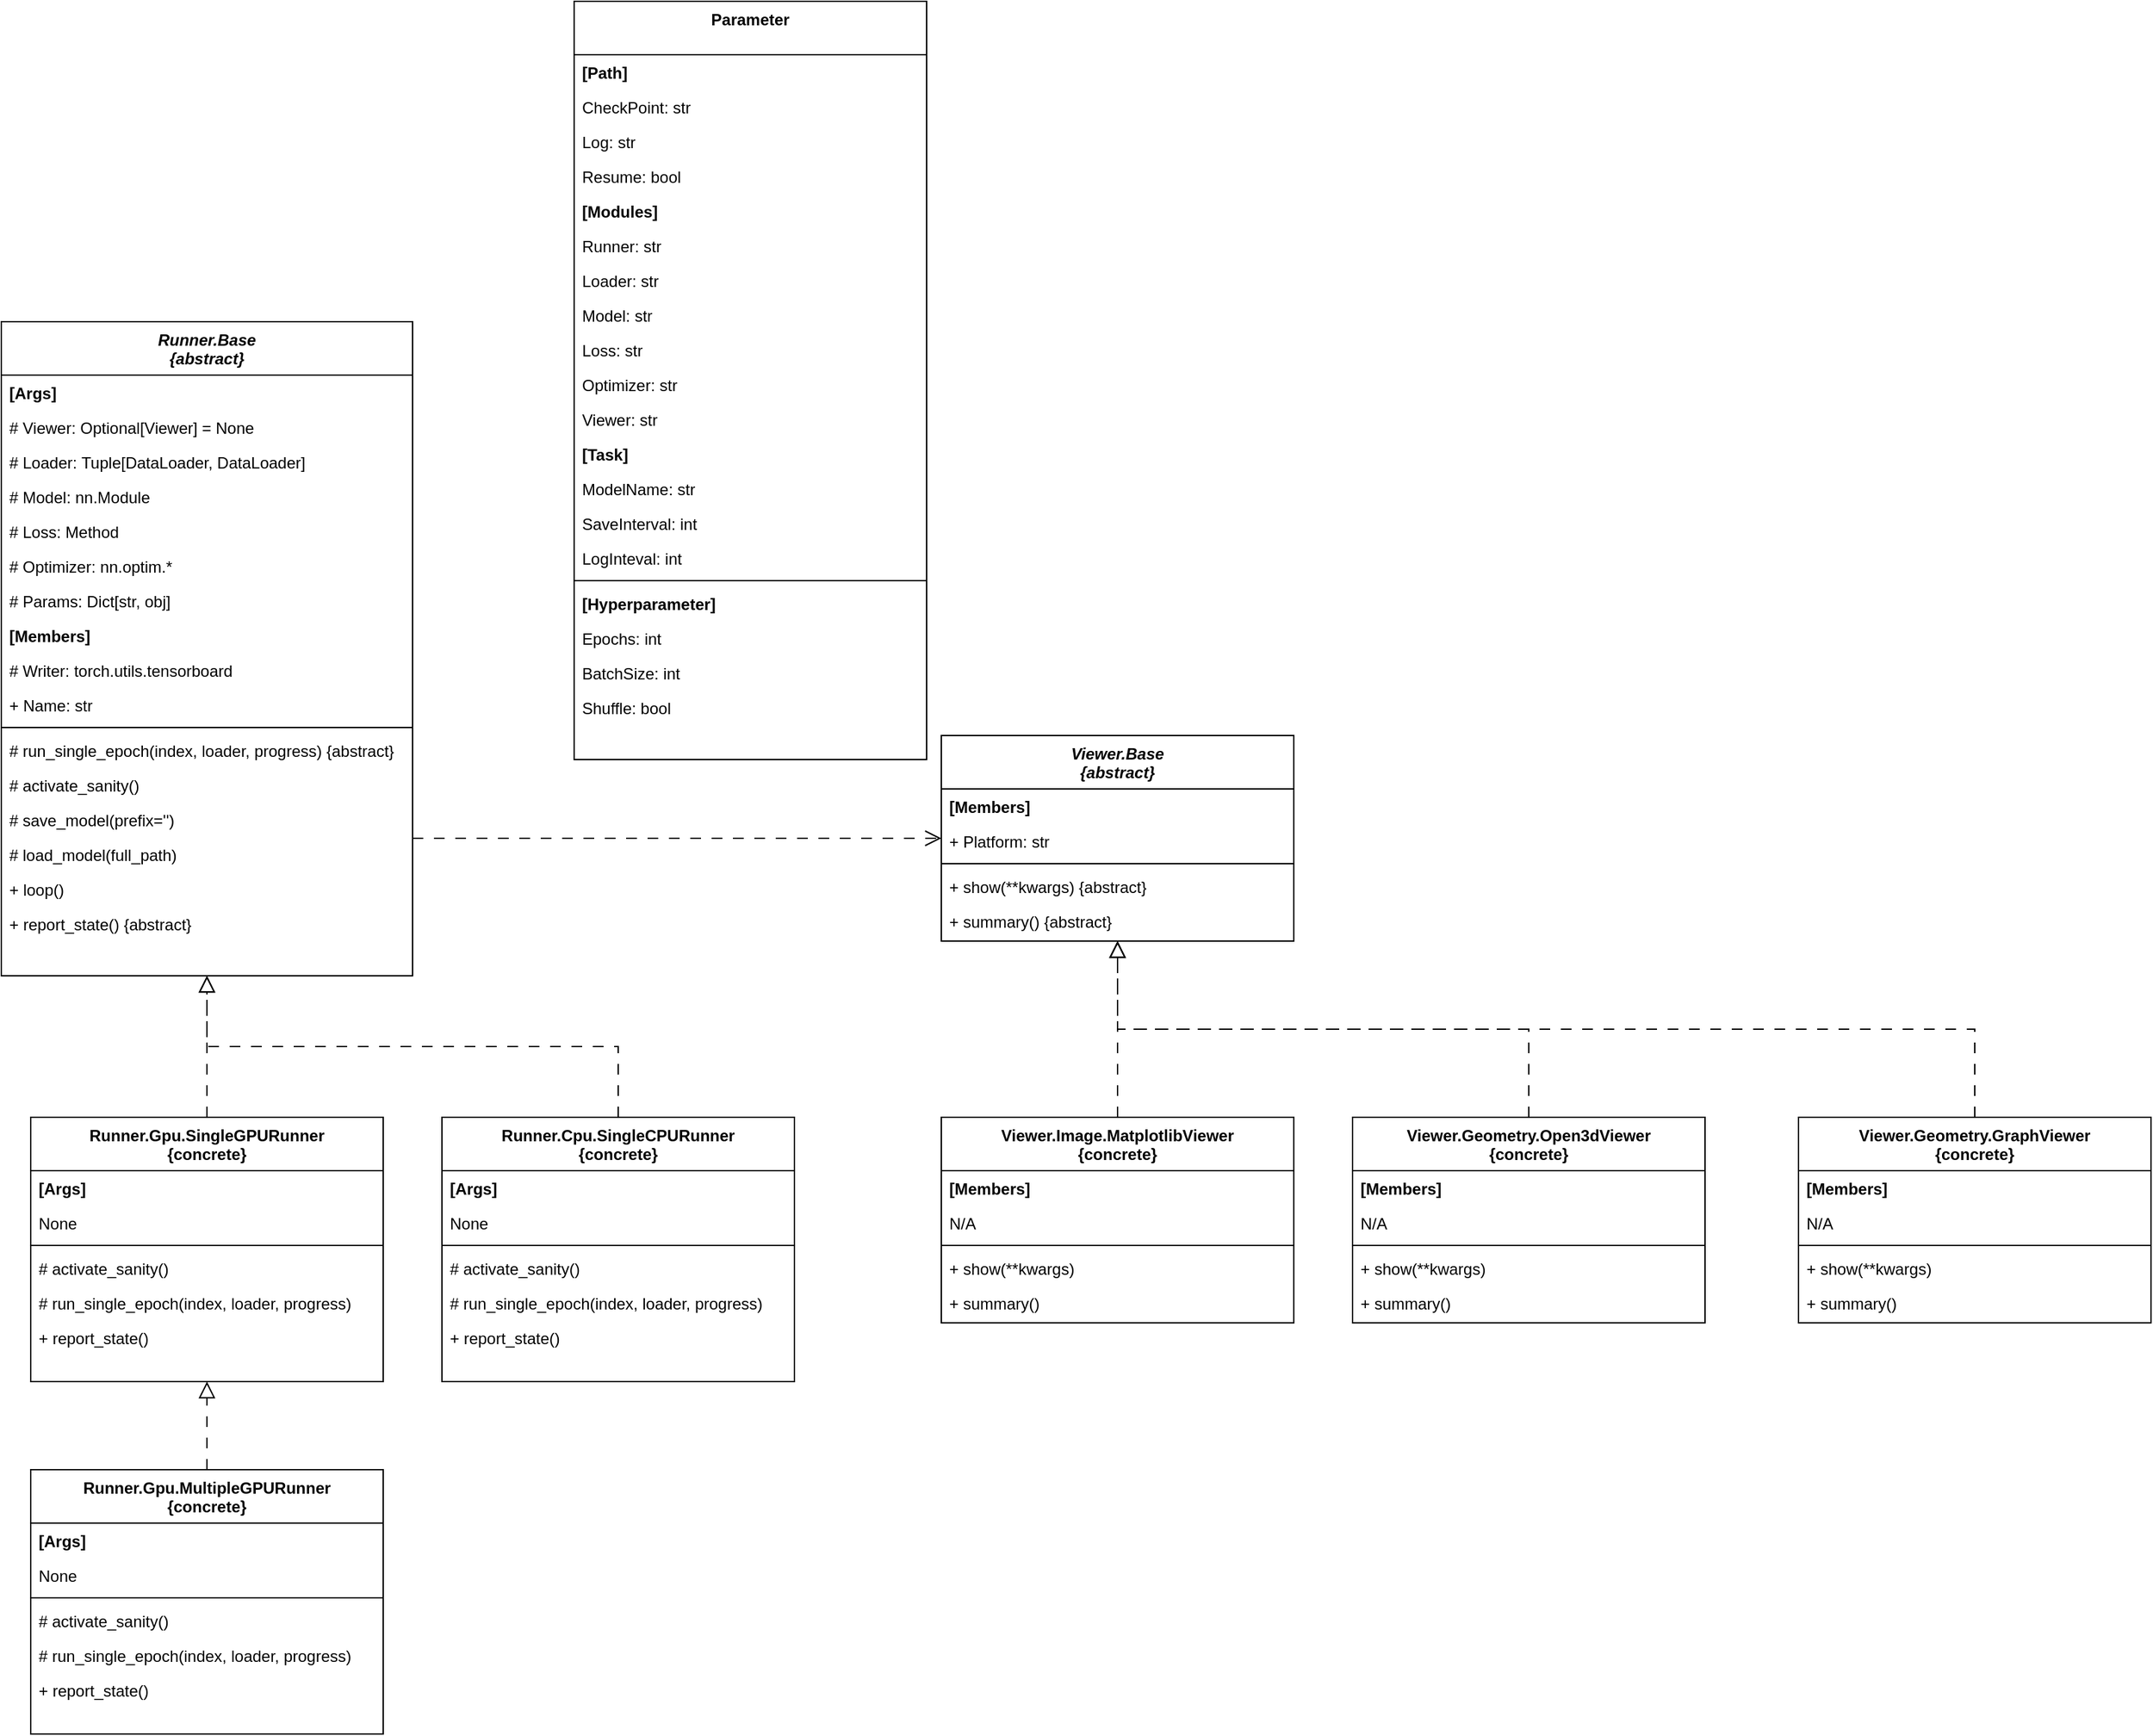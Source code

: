 <mxfile version="21.6.5" type="device">
  <diagram id="C5RBs43oDa-KdzZeNtuy" name="Page-1">
    <mxGraphModel dx="1123" dy="2234" grid="1" gridSize="11" guides="1" tooltips="1" connect="1" arrows="1" fold="1" page="1" pageScale="1" pageWidth="827" pageHeight="1169" math="0" shadow="0">
      <root>
        <mxCell id="WIyWlLk6GJQsqaUBKTNV-0" />
        <mxCell id="WIyWlLk6GJQsqaUBKTNV-1" parent="WIyWlLk6GJQsqaUBKTNV-0" />
        <mxCell id="zkfFHV4jXpPFQw0GAbJ--0" value="Runner.Base&#xa;{abstract}" style="swimlane;fontStyle=3;align=center;verticalAlign=top;childLayout=stackLayout;horizontal=1;startSize=40;horizontalStack=0;resizeParent=1;resizeLast=0;collapsible=1;marginBottom=0;rounded=0;shadow=0;strokeWidth=1;" parent="WIyWlLk6GJQsqaUBKTNV-1" vertex="1">
          <mxGeometry x="44" y="108" width="308" height="490" as="geometry">
            <mxRectangle x="160" y="120" width="160" height="26" as="alternateBounds" />
          </mxGeometry>
        </mxCell>
        <mxCell id="E2-PxZwaY5zMvYffcOMj-3" value="[Args]" style="text;align=left;verticalAlign=top;spacingLeft=4;spacingRight=4;overflow=hidden;rotatable=0;points=[[0,0.5],[1,0.5]];portConstraint=eastwest;fontStyle=1" vertex="1" parent="zkfFHV4jXpPFQw0GAbJ--0">
          <mxGeometry y="40" width="308" height="26" as="geometry" />
        </mxCell>
        <mxCell id="E2-PxZwaY5zMvYffcOMj-10" value="# Viewer: Optional[Viewer] = None" style="text;align=left;verticalAlign=top;spacingLeft=4;spacingRight=4;overflow=hidden;rotatable=0;points=[[0,0.5],[1,0.5]];portConstraint=eastwest;" vertex="1" parent="zkfFHV4jXpPFQw0GAbJ--0">
          <mxGeometry y="66" width="308" height="26" as="geometry" />
        </mxCell>
        <mxCell id="zkfFHV4jXpPFQw0GAbJ--2" value="# Loader: Tuple[DataLoader, DataLoader]" style="text;align=left;verticalAlign=top;spacingLeft=4;spacingRight=4;overflow=hidden;rotatable=0;points=[[0,0.5],[1,0.5]];portConstraint=eastwest;rounded=0;shadow=0;html=0;" parent="zkfFHV4jXpPFQw0GAbJ--0" vertex="1">
          <mxGeometry y="92" width="308" height="26" as="geometry" />
        </mxCell>
        <mxCell id="zkfFHV4jXpPFQw0GAbJ--3" value="# Model: nn.Module" style="text;align=left;verticalAlign=top;spacingLeft=4;spacingRight=4;overflow=hidden;rotatable=0;points=[[0,0.5],[1,0.5]];portConstraint=eastwest;rounded=0;shadow=0;html=0;" parent="zkfFHV4jXpPFQw0GAbJ--0" vertex="1">
          <mxGeometry y="118" width="308" height="26" as="geometry" />
        </mxCell>
        <mxCell id="E2-PxZwaY5zMvYffcOMj-1" value="# Loss: Method" style="text;align=left;verticalAlign=top;spacingLeft=4;spacingRight=4;overflow=hidden;rotatable=0;points=[[0,0.5],[1,0.5]];portConstraint=eastwest;" vertex="1" parent="zkfFHV4jXpPFQw0GAbJ--0">
          <mxGeometry y="144" width="308" height="26" as="geometry" />
        </mxCell>
        <mxCell id="E2-PxZwaY5zMvYffcOMj-2" value="# Optimizer: nn.optim.*" style="text;align=left;verticalAlign=top;spacingLeft=4;spacingRight=4;overflow=hidden;rotatable=0;points=[[0,0.5],[1,0.5]];portConstraint=eastwest;" vertex="1" parent="zkfFHV4jXpPFQw0GAbJ--0">
          <mxGeometry y="170" width="308" height="26" as="geometry" />
        </mxCell>
        <mxCell id="E2-PxZwaY5zMvYffcOMj-9" value="# Params: Dict[str, obj]" style="text;align=left;verticalAlign=top;spacingLeft=4;spacingRight=4;overflow=hidden;rotatable=0;points=[[0,0.5],[1,0.5]];portConstraint=eastwest;" vertex="1" parent="zkfFHV4jXpPFQw0GAbJ--0">
          <mxGeometry y="196" width="308" height="26" as="geometry" />
        </mxCell>
        <mxCell id="E2-PxZwaY5zMvYffcOMj-4" value="[Members]" style="text;align=left;verticalAlign=top;spacingLeft=4;spacingRight=4;overflow=hidden;rotatable=0;points=[[0,0.5],[1,0.5]];portConstraint=eastwest;fontStyle=1" vertex="1" parent="zkfFHV4jXpPFQw0GAbJ--0">
          <mxGeometry y="222" width="308" height="26" as="geometry" />
        </mxCell>
        <mxCell id="E2-PxZwaY5zMvYffcOMj-5" value="# Writer: torch.utils.tensorboard" style="text;align=left;verticalAlign=top;spacingLeft=4;spacingRight=4;overflow=hidden;rotatable=0;points=[[0,0.5],[1,0.5]];portConstraint=eastwest;" vertex="1" parent="zkfFHV4jXpPFQw0GAbJ--0">
          <mxGeometry y="248" width="308" height="26" as="geometry" />
        </mxCell>
        <mxCell id="E2-PxZwaY5zMvYffcOMj-93" value="+ Name: str" style="text;align=left;verticalAlign=top;spacingLeft=4;spacingRight=4;overflow=hidden;rotatable=0;points=[[0,0.5],[1,0.5]];portConstraint=eastwest;" vertex="1" parent="zkfFHV4jXpPFQw0GAbJ--0">
          <mxGeometry y="274" width="308" height="26" as="geometry" />
        </mxCell>
        <mxCell id="zkfFHV4jXpPFQw0GAbJ--4" value="" style="line;html=1;strokeWidth=1;align=left;verticalAlign=middle;spacingTop=-1;spacingLeft=3;spacingRight=3;rotatable=0;labelPosition=right;points=[];portConstraint=eastwest;" parent="zkfFHV4jXpPFQw0GAbJ--0" vertex="1">
          <mxGeometry y="300" width="308" height="8" as="geometry" />
        </mxCell>
        <mxCell id="zkfFHV4jXpPFQw0GAbJ--5" value="# run_single_epoch(index, loader, progress) {abstract}" style="text;align=left;verticalAlign=top;spacingLeft=4;spacingRight=4;overflow=hidden;rotatable=0;points=[[0,0.5],[1,0.5]];portConstraint=eastwest;" parent="zkfFHV4jXpPFQw0GAbJ--0" vertex="1">
          <mxGeometry y="308" width="308" height="26" as="geometry" />
        </mxCell>
        <mxCell id="E2-PxZwaY5zMvYffcOMj-11" value="# activate_sanity()" style="text;align=left;verticalAlign=top;spacingLeft=4;spacingRight=4;overflow=hidden;rotatable=0;points=[[0,0.5],[1,0.5]];portConstraint=eastwest;" vertex="1" parent="zkfFHV4jXpPFQw0GAbJ--0">
          <mxGeometry y="334" width="308" height="26" as="geometry" />
        </mxCell>
        <mxCell id="E2-PxZwaY5zMvYffcOMj-6" value="# save_model(prefix=&#39;&#39;)" style="text;align=left;verticalAlign=top;spacingLeft=4;spacingRight=4;overflow=hidden;rotatable=0;points=[[0,0.5],[1,0.5]];portConstraint=eastwest;" vertex="1" parent="zkfFHV4jXpPFQw0GAbJ--0">
          <mxGeometry y="360" width="308" height="26" as="geometry" />
        </mxCell>
        <mxCell id="E2-PxZwaY5zMvYffcOMj-7" value="# load_model(full_path)" style="text;align=left;verticalAlign=top;spacingLeft=4;spacingRight=4;overflow=hidden;rotatable=0;points=[[0,0.5],[1,0.5]];portConstraint=eastwest;" vertex="1" parent="zkfFHV4jXpPFQw0GAbJ--0">
          <mxGeometry y="386" width="308" height="26" as="geometry" />
        </mxCell>
        <mxCell id="E2-PxZwaY5zMvYffcOMj-8" value="+ loop()" style="text;align=left;verticalAlign=top;spacingLeft=4;spacingRight=4;overflow=hidden;rotatable=0;points=[[0,0.5],[1,0.5]];portConstraint=eastwest;" vertex="1" parent="zkfFHV4jXpPFQw0GAbJ--0">
          <mxGeometry y="412" width="308" height="26" as="geometry" />
        </mxCell>
        <mxCell id="E2-PxZwaY5zMvYffcOMj-60" value="+ report_state() {abstract}" style="text;align=left;verticalAlign=top;spacingLeft=4;spacingRight=4;overflow=hidden;rotatable=0;points=[[0,0.5],[1,0.5]];portConstraint=eastwest;" vertex="1" parent="zkfFHV4jXpPFQw0GAbJ--0">
          <mxGeometry y="438" width="308" height="26" as="geometry" />
        </mxCell>
        <mxCell id="zkfFHV4jXpPFQw0GAbJ--12" value="" style="endArrow=block;endSize=10;endFill=0;shadow=0;strokeWidth=1;rounded=0;edgeStyle=elbowEdgeStyle;elbow=vertical;exitX=0.5;exitY=0;exitDx=0;exitDy=0;dashed=1;dashPattern=8 8;" parent="WIyWlLk6GJQsqaUBKTNV-1" source="E2-PxZwaY5zMvYffcOMj-12" target="zkfFHV4jXpPFQw0GAbJ--0" edge="1">
          <mxGeometry width="160" relative="1" as="geometry">
            <mxPoint x="102" y="680" as="sourcePoint" />
            <mxPoint x="112" y="203" as="targetPoint" />
          </mxGeometry>
        </mxCell>
        <mxCell id="E2-PxZwaY5zMvYffcOMj-12" value="Runner.Gpu.SingleGPURunner&#xa;{concrete}" style="swimlane;fontStyle=1;align=center;verticalAlign=top;childLayout=stackLayout;horizontal=1;startSize=40;horizontalStack=0;resizeParent=1;resizeLast=0;collapsible=1;marginBottom=0;rounded=0;shadow=0;strokeWidth=1;" vertex="1" parent="WIyWlLk6GJQsqaUBKTNV-1">
          <mxGeometry x="66" y="704" width="264" height="198" as="geometry">
            <mxRectangle x="160" y="120" width="160" height="26" as="alternateBounds" />
          </mxGeometry>
        </mxCell>
        <mxCell id="E2-PxZwaY5zMvYffcOMj-13" value="[Args]" style="text;align=left;verticalAlign=top;spacingLeft=4;spacingRight=4;overflow=hidden;rotatable=0;points=[[0,0.5],[1,0.5]];portConstraint=eastwest;fontStyle=1" vertex="1" parent="E2-PxZwaY5zMvYffcOMj-12">
          <mxGeometry y="40" width="264" height="26" as="geometry" />
        </mxCell>
        <mxCell id="E2-PxZwaY5zMvYffcOMj-19" value="None" style="text;align=left;verticalAlign=top;spacingLeft=4;spacingRight=4;overflow=hidden;rotatable=0;points=[[0,0.5],[1,0.5]];portConstraint=eastwest;" vertex="1" parent="E2-PxZwaY5zMvYffcOMj-12">
          <mxGeometry y="66" width="264" height="26" as="geometry" />
        </mxCell>
        <mxCell id="E2-PxZwaY5zMvYffcOMj-22" value="" style="line;html=1;strokeWidth=1;align=left;verticalAlign=middle;spacingTop=-1;spacingLeft=3;spacingRight=3;rotatable=0;labelPosition=right;points=[];portConstraint=eastwest;" vertex="1" parent="E2-PxZwaY5zMvYffcOMj-12">
          <mxGeometry y="92" width="264" height="8" as="geometry" />
        </mxCell>
        <mxCell id="E2-PxZwaY5zMvYffcOMj-24" value="# activate_sanity()" style="text;align=left;verticalAlign=top;spacingLeft=4;spacingRight=4;overflow=hidden;rotatable=0;points=[[0,0.5],[1,0.5]];portConstraint=eastwest;" vertex="1" parent="E2-PxZwaY5zMvYffcOMj-12">
          <mxGeometry y="100" width="264" height="26" as="geometry" />
        </mxCell>
        <mxCell id="E2-PxZwaY5zMvYffcOMj-30" value="# run_single_epoch(index, loader, progress)" style="text;align=left;verticalAlign=top;spacingLeft=4;spacingRight=4;overflow=hidden;rotatable=0;points=[[0,0.5],[1,0.5]];portConstraint=eastwest;" vertex="1" parent="E2-PxZwaY5zMvYffcOMj-12">
          <mxGeometry y="126" width="264" height="26" as="geometry" />
        </mxCell>
        <mxCell id="E2-PxZwaY5zMvYffcOMj-61" value="+ report_state()" style="text;align=left;verticalAlign=top;spacingLeft=4;spacingRight=4;overflow=hidden;rotatable=0;points=[[0,0.5],[1,0.5]];portConstraint=eastwest;" vertex="1" parent="E2-PxZwaY5zMvYffcOMj-12">
          <mxGeometry y="152" width="264" height="26" as="geometry" />
        </mxCell>
        <mxCell id="E2-PxZwaY5zMvYffcOMj-31" value="Runner.Cpu.SingleCPURunner&#xa;{concrete}" style="swimlane;fontStyle=1;align=center;verticalAlign=top;childLayout=stackLayout;horizontal=1;startSize=40;horizontalStack=0;resizeParent=1;resizeLast=0;collapsible=1;marginBottom=0;rounded=0;shadow=0;strokeWidth=1;" vertex="1" parent="WIyWlLk6GJQsqaUBKTNV-1">
          <mxGeometry x="374" y="704" width="264" height="198" as="geometry">
            <mxRectangle x="160" y="120" width="160" height="26" as="alternateBounds" />
          </mxGeometry>
        </mxCell>
        <mxCell id="E2-PxZwaY5zMvYffcOMj-32" value="[Args]" style="text;align=left;verticalAlign=top;spacingLeft=4;spacingRight=4;overflow=hidden;rotatable=0;points=[[0,0.5],[1,0.5]];portConstraint=eastwest;fontStyle=1" vertex="1" parent="E2-PxZwaY5zMvYffcOMj-31">
          <mxGeometry y="40" width="264" height="26" as="geometry" />
        </mxCell>
        <mxCell id="E2-PxZwaY5zMvYffcOMj-33" value="None" style="text;align=left;verticalAlign=top;spacingLeft=4;spacingRight=4;overflow=hidden;rotatable=0;points=[[0,0.5],[1,0.5]];portConstraint=eastwest;" vertex="1" parent="E2-PxZwaY5zMvYffcOMj-31">
          <mxGeometry y="66" width="264" height="26" as="geometry" />
        </mxCell>
        <mxCell id="E2-PxZwaY5zMvYffcOMj-34" value="" style="line;html=1;strokeWidth=1;align=left;verticalAlign=middle;spacingTop=-1;spacingLeft=3;spacingRight=3;rotatable=0;labelPosition=right;points=[];portConstraint=eastwest;" vertex="1" parent="E2-PxZwaY5zMvYffcOMj-31">
          <mxGeometry y="92" width="264" height="8" as="geometry" />
        </mxCell>
        <mxCell id="E2-PxZwaY5zMvYffcOMj-35" value="# activate_sanity()" style="text;align=left;verticalAlign=top;spacingLeft=4;spacingRight=4;overflow=hidden;rotatable=0;points=[[0,0.5],[1,0.5]];portConstraint=eastwest;" vertex="1" parent="E2-PxZwaY5zMvYffcOMj-31">
          <mxGeometry y="100" width="264" height="26" as="geometry" />
        </mxCell>
        <mxCell id="E2-PxZwaY5zMvYffcOMj-36" value="# run_single_epoch(index, loader, progress)" style="text;align=left;verticalAlign=top;spacingLeft=4;spacingRight=4;overflow=hidden;rotatable=0;points=[[0,0.5],[1,0.5]];portConstraint=eastwest;" vertex="1" parent="E2-PxZwaY5zMvYffcOMj-31">
          <mxGeometry y="126" width="264" height="26" as="geometry" />
        </mxCell>
        <mxCell id="E2-PxZwaY5zMvYffcOMj-62" value="+ report_state()" style="text;align=left;verticalAlign=top;spacingLeft=4;spacingRight=4;overflow=hidden;rotatable=0;points=[[0,0.5],[1,0.5]];portConstraint=eastwest;" vertex="1" parent="E2-PxZwaY5zMvYffcOMj-31">
          <mxGeometry y="152" width="264" height="26" as="geometry" />
        </mxCell>
        <mxCell id="E2-PxZwaY5zMvYffcOMj-37" value="" style="endArrow=block;endSize=10;endFill=0;shadow=0;strokeWidth=1;rounded=0;edgeStyle=elbowEdgeStyle;elbow=vertical;exitX=0.5;exitY=0;exitDx=0;exitDy=0;entryX=0.5;entryY=1;entryDx=0;entryDy=0;dashed=1;dashPattern=8 8;" edge="1" parent="WIyWlLk6GJQsqaUBKTNV-1" source="E2-PxZwaY5zMvYffcOMj-31" target="zkfFHV4jXpPFQw0GAbJ--0">
          <mxGeometry width="160" relative="1" as="geometry">
            <mxPoint x="172" y="690" as="sourcePoint" />
            <mxPoint x="112" y="590" as="targetPoint" />
          </mxGeometry>
        </mxCell>
        <mxCell id="E2-PxZwaY5zMvYffcOMj-38" value="Viewer.Base&#xa;{abstract}" style="swimlane;fontStyle=3;align=center;verticalAlign=top;childLayout=stackLayout;horizontal=1;startSize=40;horizontalStack=0;resizeParent=1;resizeLast=0;collapsible=1;marginBottom=0;rounded=0;shadow=0;strokeWidth=1;" vertex="1" parent="WIyWlLk6GJQsqaUBKTNV-1">
          <mxGeometry x="748" y="418" width="264" height="154" as="geometry">
            <mxRectangle x="748" y="132" width="160" height="26" as="alternateBounds" />
          </mxGeometry>
        </mxCell>
        <mxCell id="E2-PxZwaY5zMvYffcOMj-46" value="[Members]" style="text;align=left;verticalAlign=top;spacingLeft=4;spacingRight=4;overflow=hidden;rotatable=0;points=[[0,0.5],[1,0.5]];portConstraint=eastwest;fontStyle=1" vertex="1" parent="E2-PxZwaY5zMvYffcOMj-38">
          <mxGeometry y="40" width="264" height="26" as="geometry" />
        </mxCell>
        <mxCell id="E2-PxZwaY5zMvYffcOMj-47" value="+ Platform: str" style="text;align=left;verticalAlign=top;spacingLeft=4;spacingRight=4;overflow=hidden;rotatable=0;points=[[0,0.5],[1,0.5]];portConstraint=eastwest;" vertex="1" parent="E2-PxZwaY5zMvYffcOMj-38">
          <mxGeometry y="66" width="264" height="26" as="geometry" />
        </mxCell>
        <mxCell id="E2-PxZwaY5zMvYffcOMj-48" value="" style="line;html=1;strokeWidth=1;align=left;verticalAlign=middle;spacingTop=-1;spacingLeft=3;spacingRight=3;rotatable=0;labelPosition=right;points=[];portConstraint=eastwest;" vertex="1" parent="E2-PxZwaY5zMvYffcOMj-38">
          <mxGeometry y="92" width="264" height="8" as="geometry" />
        </mxCell>
        <mxCell id="E2-PxZwaY5zMvYffcOMj-49" value="+ show(**kwargs) {abstract}" style="text;align=left;verticalAlign=top;spacingLeft=4;spacingRight=4;overflow=hidden;rotatable=0;points=[[0,0.5],[1,0.5]];portConstraint=eastwest;" vertex="1" parent="E2-PxZwaY5zMvYffcOMj-38">
          <mxGeometry y="100" width="264" height="26" as="geometry" />
        </mxCell>
        <mxCell id="E2-PxZwaY5zMvYffcOMj-50" value="+ summary() {abstract}" style="text;align=left;verticalAlign=top;spacingLeft=4;spacingRight=4;overflow=hidden;rotatable=0;points=[[0,0.5],[1,0.5]];portConstraint=eastwest;" vertex="1" parent="E2-PxZwaY5zMvYffcOMj-38">
          <mxGeometry y="126" width="264" height="26" as="geometry" />
        </mxCell>
        <mxCell id="E2-PxZwaY5zMvYffcOMj-54" value="Viewer.Image.MatplotlibViewer&#xa;{concrete}" style="swimlane;fontStyle=1;align=center;verticalAlign=top;childLayout=stackLayout;horizontal=1;startSize=40;horizontalStack=0;resizeParent=1;resizeLast=0;collapsible=1;marginBottom=0;rounded=0;shadow=0;strokeWidth=1;" vertex="1" parent="WIyWlLk6GJQsqaUBKTNV-1">
          <mxGeometry x="748" y="704" width="264" height="154" as="geometry">
            <mxRectangle x="160" y="120" width="160" height="26" as="alternateBounds" />
          </mxGeometry>
        </mxCell>
        <mxCell id="E2-PxZwaY5zMvYffcOMj-55" value="[Members]" style="text;align=left;verticalAlign=top;spacingLeft=4;spacingRight=4;overflow=hidden;rotatable=0;points=[[0,0.5],[1,0.5]];portConstraint=eastwest;fontStyle=1" vertex="1" parent="E2-PxZwaY5zMvYffcOMj-54">
          <mxGeometry y="40" width="264" height="26" as="geometry" />
        </mxCell>
        <mxCell id="E2-PxZwaY5zMvYffcOMj-56" value="N/A" style="text;align=left;verticalAlign=top;spacingLeft=4;spacingRight=4;overflow=hidden;rotatable=0;points=[[0,0.5],[1,0.5]];portConstraint=eastwest;" vertex="1" parent="E2-PxZwaY5zMvYffcOMj-54">
          <mxGeometry y="66" width="264" height="26" as="geometry" />
        </mxCell>
        <mxCell id="E2-PxZwaY5zMvYffcOMj-57" value="" style="line;html=1;strokeWidth=1;align=left;verticalAlign=middle;spacingTop=-1;spacingLeft=3;spacingRight=3;rotatable=0;labelPosition=right;points=[];portConstraint=eastwest;" vertex="1" parent="E2-PxZwaY5zMvYffcOMj-54">
          <mxGeometry y="92" width="264" height="8" as="geometry" />
        </mxCell>
        <mxCell id="E2-PxZwaY5zMvYffcOMj-58" value="+ show(**kwargs)" style="text;align=left;verticalAlign=top;spacingLeft=4;spacingRight=4;overflow=hidden;rotatable=0;points=[[0,0.5],[1,0.5]];portConstraint=eastwest;" vertex="1" parent="E2-PxZwaY5zMvYffcOMj-54">
          <mxGeometry y="100" width="264" height="26" as="geometry" />
        </mxCell>
        <mxCell id="E2-PxZwaY5zMvYffcOMj-59" value="+ summary()" style="text;align=left;verticalAlign=top;spacingLeft=4;spacingRight=4;overflow=hidden;rotatable=0;points=[[0,0.5],[1,0.5]];portConstraint=eastwest;" vertex="1" parent="E2-PxZwaY5zMvYffcOMj-54">
          <mxGeometry y="126" width="264" height="26" as="geometry" />
        </mxCell>
        <mxCell id="E2-PxZwaY5zMvYffcOMj-63" value="Viewer.Geometry.Open3dViewer&#xa;{concrete}" style="swimlane;fontStyle=1;align=center;verticalAlign=top;childLayout=stackLayout;horizontal=1;startSize=40;horizontalStack=0;resizeParent=1;resizeLast=0;collapsible=1;marginBottom=0;rounded=0;shadow=0;strokeWidth=1;" vertex="1" parent="WIyWlLk6GJQsqaUBKTNV-1">
          <mxGeometry x="1056" y="704" width="264" height="154" as="geometry">
            <mxRectangle x="160" y="120" width="160" height="26" as="alternateBounds" />
          </mxGeometry>
        </mxCell>
        <mxCell id="E2-PxZwaY5zMvYffcOMj-64" value="[Members]" style="text;align=left;verticalAlign=top;spacingLeft=4;spacingRight=4;overflow=hidden;rotatable=0;points=[[0,0.5],[1,0.5]];portConstraint=eastwest;fontStyle=1" vertex="1" parent="E2-PxZwaY5zMvYffcOMj-63">
          <mxGeometry y="40" width="264" height="26" as="geometry" />
        </mxCell>
        <mxCell id="E2-PxZwaY5zMvYffcOMj-65" value="N/A" style="text;align=left;verticalAlign=top;spacingLeft=4;spacingRight=4;overflow=hidden;rotatable=0;points=[[0,0.5],[1,0.5]];portConstraint=eastwest;" vertex="1" parent="E2-PxZwaY5zMvYffcOMj-63">
          <mxGeometry y="66" width="264" height="26" as="geometry" />
        </mxCell>
        <mxCell id="E2-PxZwaY5zMvYffcOMj-66" value="" style="line;html=1;strokeWidth=1;align=left;verticalAlign=middle;spacingTop=-1;spacingLeft=3;spacingRight=3;rotatable=0;labelPosition=right;points=[];portConstraint=eastwest;" vertex="1" parent="E2-PxZwaY5zMvYffcOMj-63">
          <mxGeometry y="92" width="264" height="8" as="geometry" />
        </mxCell>
        <mxCell id="E2-PxZwaY5zMvYffcOMj-67" value="+ show(**kwargs)" style="text;align=left;verticalAlign=top;spacingLeft=4;spacingRight=4;overflow=hidden;rotatable=0;points=[[0,0.5],[1,0.5]];portConstraint=eastwest;" vertex="1" parent="E2-PxZwaY5zMvYffcOMj-63">
          <mxGeometry y="100" width="264" height="26" as="geometry" />
        </mxCell>
        <mxCell id="E2-PxZwaY5zMvYffcOMj-68" value="+ summary()" style="text;align=left;verticalAlign=top;spacingLeft=4;spacingRight=4;overflow=hidden;rotatable=0;points=[[0,0.5],[1,0.5]];portConstraint=eastwest;" vertex="1" parent="E2-PxZwaY5zMvYffcOMj-63">
          <mxGeometry y="126" width="264" height="26" as="geometry" />
        </mxCell>
        <mxCell id="E2-PxZwaY5zMvYffcOMj-69" value="Viewer.Geometry.GraphViewer&#xa;{concrete}" style="swimlane;fontStyle=1;align=center;verticalAlign=top;childLayout=stackLayout;horizontal=1;startSize=40;horizontalStack=0;resizeParent=1;resizeLast=0;collapsible=1;marginBottom=0;rounded=0;shadow=0;strokeWidth=1;" vertex="1" parent="WIyWlLk6GJQsqaUBKTNV-1">
          <mxGeometry x="1390" y="704" width="264" height="154" as="geometry">
            <mxRectangle x="160" y="120" width="160" height="26" as="alternateBounds" />
          </mxGeometry>
        </mxCell>
        <mxCell id="E2-PxZwaY5zMvYffcOMj-70" value="[Members]" style="text;align=left;verticalAlign=top;spacingLeft=4;spacingRight=4;overflow=hidden;rotatable=0;points=[[0,0.5],[1,0.5]];portConstraint=eastwest;fontStyle=1" vertex="1" parent="E2-PxZwaY5zMvYffcOMj-69">
          <mxGeometry y="40" width="264" height="26" as="geometry" />
        </mxCell>
        <mxCell id="E2-PxZwaY5zMvYffcOMj-71" value="N/A" style="text;align=left;verticalAlign=top;spacingLeft=4;spacingRight=4;overflow=hidden;rotatable=0;points=[[0,0.5],[1,0.5]];portConstraint=eastwest;" vertex="1" parent="E2-PxZwaY5zMvYffcOMj-69">
          <mxGeometry y="66" width="264" height="26" as="geometry" />
        </mxCell>
        <mxCell id="E2-PxZwaY5zMvYffcOMj-72" value="" style="line;html=1;strokeWidth=1;align=left;verticalAlign=middle;spacingTop=-1;spacingLeft=3;spacingRight=3;rotatable=0;labelPosition=right;points=[];portConstraint=eastwest;" vertex="1" parent="E2-PxZwaY5zMvYffcOMj-69">
          <mxGeometry y="92" width="264" height="8" as="geometry" />
        </mxCell>
        <mxCell id="E2-PxZwaY5zMvYffcOMj-73" value="+ show(**kwargs)" style="text;align=left;verticalAlign=top;spacingLeft=4;spacingRight=4;overflow=hidden;rotatable=0;points=[[0,0.5],[1,0.5]];portConstraint=eastwest;" vertex="1" parent="E2-PxZwaY5zMvYffcOMj-69">
          <mxGeometry y="100" width="264" height="26" as="geometry" />
        </mxCell>
        <mxCell id="E2-PxZwaY5zMvYffcOMj-74" value="+ summary()" style="text;align=left;verticalAlign=top;spacingLeft=4;spacingRight=4;overflow=hidden;rotatable=0;points=[[0,0.5],[1,0.5]];portConstraint=eastwest;" vertex="1" parent="E2-PxZwaY5zMvYffcOMj-69">
          <mxGeometry y="126" width="264" height="26" as="geometry" />
        </mxCell>
        <mxCell id="E2-PxZwaY5zMvYffcOMj-75" value="" style="endArrow=block;endSize=10;endFill=0;shadow=0;strokeWidth=1;rounded=0;edgeStyle=elbowEdgeStyle;elbow=vertical;exitX=0.5;exitY=0;exitDx=0;exitDy=0;dashed=1;dashPattern=8 8;entryX=0.5;entryY=1;entryDx=0;entryDy=0;" edge="1" parent="WIyWlLk6GJQsqaUBKTNV-1" source="E2-PxZwaY5zMvYffcOMj-54" target="E2-PxZwaY5zMvYffcOMj-38">
          <mxGeometry width="160" relative="1" as="geometry">
            <mxPoint x="583" y="1001" as="sourcePoint" />
            <mxPoint x="805" y="605" as="targetPoint" />
          </mxGeometry>
        </mxCell>
        <mxCell id="E2-PxZwaY5zMvYffcOMj-76" value="" style="endArrow=block;endSize=10;endFill=0;shadow=0;strokeWidth=1;rounded=0;edgeStyle=elbowEdgeStyle;elbow=vertical;exitX=0.5;exitY=0;exitDx=0;exitDy=0;dashed=1;dashPattern=8 8;" edge="1" parent="WIyWlLk6GJQsqaUBKTNV-1" source="E2-PxZwaY5zMvYffcOMj-63" target="E2-PxZwaY5zMvYffcOMj-38">
          <mxGeometry width="160" relative="1" as="geometry">
            <mxPoint x="893" y="693" as="sourcePoint" />
            <mxPoint x="882" y="638" as="targetPoint" />
            <Array as="points">
              <mxPoint x="1102" y="638" />
            </Array>
          </mxGeometry>
        </mxCell>
        <mxCell id="E2-PxZwaY5zMvYffcOMj-77" value="" style="endArrow=block;endSize=10;endFill=0;shadow=0;strokeWidth=1;rounded=0;edgeStyle=elbowEdgeStyle;elbow=vertical;exitX=0.5;exitY=0;exitDx=0;exitDy=0;dashed=1;dashPattern=8 8;" edge="1" parent="WIyWlLk6GJQsqaUBKTNV-1" source="E2-PxZwaY5zMvYffcOMj-69" target="E2-PxZwaY5zMvYffcOMj-38">
          <mxGeometry width="160" relative="1" as="geometry">
            <mxPoint x="1201" y="693" as="sourcePoint" />
            <mxPoint x="1190" y="638" as="targetPoint" />
            <Array as="points">
              <mxPoint x="1344" y="638" />
            </Array>
          </mxGeometry>
        </mxCell>
        <mxCell id="E2-PxZwaY5zMvYffcOMj-78" value="" style="endArrow=open;endSize=10;endFill=0;shadow=0;strokeWidth=1;rounded=0;edgeStyle=elbowEdgeStyle;elbow=vertical;dashed=1;dashPattern=8 8;" edge="1" parent="WIyWlLk6GJQsqaUBKTNV-1" source="zkfFHV4jXpPFQw0GAbJ--0" target="E2-PxZwaY5zMvYffcOMj-38">
          <mxGeometry width="160" relative="1" as="geometry">
            <mxPoint x="893" y="407" as="sourcePoint" />
            <mxPoint x="893" y="297" as="targetPoint" />
          </mxGeometry>
        </mxCell>
        <mxCell id="E2-PxZwaY5zMvYffcOMj-85" value="Runner.Gpu.MultipleGPURunner&#xa;{concrete}" style="swimlane;fontStyle=1;align=center;verticalAlign=top;childLayout=stackLayout;horizontal=1;startSize=40;horizontalStack=0;resizeParent=1;resizeLast=0;collapsible=1;marginBottom=0;rounded=0;shadow=0;strokeWidth=1;" vertex="1" parent="WIyWlLk6GJQsqaUBKTNV-1">
          <mxGeometry x="66" y="968" width="264" height="198" as="geometry">
            <mxRectangle x="160" y="120" width="160" height="26" as="alternateBounds" />
          </mxGeometry>
        </mxCell>
        <mxCell id="E2-PxZwaY5zMvYffcOMj-86" value="[Args]" style="text;align=left;verticalAlign=top;spacingLeft=4;spacingRight=4;overflow=hidden;rotatable=0;points=[[0,0.5],[1,0.5]];portConstraint=eastwest;fontStyle=1" vertex="1" parent="E2-PxZwaY5zMvYffcOMj-85">
          <mxGeometry y="40" width="264" height="26" as="geometry" />
        </mxCell>
        <mxCell id="E2-PxZwaY5zMvYffcOMj-87" value="None" style="text;align=left;verticalAlign=top;spacingLeft=4;spacingRight=4;overflow=hidden;rotatable=0;points=[[0,0.5],[1,0.5]];portConstraint=eastwest;" vertex="1" parent="E2-PxZwaY5zMvYffcOMj-85">
          <mxGeometry y="66" width="264" height="26" as="geometry" />
        </mxCell>
        <mxCell id="E2-PxZwaY5zMvYffcOMj-88" value="" style="line;html=1;strokeWidth=1;align=left;verticalAlign=middle;spacingTop=-1;spacingLeft=3;spacingRight=3;rotatable=0;labelPosition=right;points=[];portConstraint=eastwest;" vertex="1" parent="E2-PxZwaY5zMvYffcOMj-85">
          <mxGeometry y="92" width="264" height="8" as="geometry" />
        </mxCell>
        <mxCell id="E2-PxZwaY5zMvYffcOMj-89" value="# activate_sanity()" style="text;align=left;verticalAlign=top;spacingLeft=4;spacingRight=4;overflow=hidden;rotatable=0;points=[[0,0.5],[1,0.5]];portConstraint=eastwest;" vertex="1" parent="E2-PxZwaY5zMvYffcOMj-85">
          <mxGeometry y="100" width="264" height="26" as="geometry" />
        </mxCell>
        <mxCell id="E2-PxZwaY5zMvYffcOMj-90" value="# run_single_epoch(index, loader, progress)" style="text;align=left;verticalAlign=top;spacingLeft=4;spacingRight=4;overflow=hidden;rotatable=0;points=[[0,0.5],[1,0.5]];portConstraint=eastwest;" vertex="1" parent="E2-PxZwaY5zMvYffcOMj-85">
          <mxGeometry y="126" width="264" height="26" as="geometry" />
        </mxCell>
        <mxCell id="E2-PxZwaY5zMvYffcOMj-91" value="+ report_state()" style="text;align=left;verticalAlign=top;spacingLeft=4;spacingRight=4;overflow=hidden;rotatable=0;points=[[0,0.5],[1,0.5]];portConstraint=eastwest;" vertex="1" parent="E2-PxZwaY5zMvYffcOMj-85">
          <mxGeometry y="152" width="264" height="26" as="geometry" />
        </mxCell>
        <mxCell id="E2-PxZwaY5zMvYffcOMj-92" value="" style="endArrow=block;endSize=10;endFill=0;shadow=0;strokeWidth=1;rounded=0;edgeStyle=elbowEdgeStyle;elbow=vertical;dashed=1;dashPattern=8 8;exitX=0.5;exitY=0;exitDx=0;exitDy=0;entryX=0.5;entryY=1;entryDx=0;entryDy=0;" edge="1" parent="WIyWlLk6GJQsqaUBKTNV-1" source="E2-PxZwaY5zMvYffcOMj-85" target="E2-PxZwaY5zMvYffcOMj-12">
          <mxGeometry width="160" relative="1" as="geometry">
            <mxPoint x="253" y="957" as="sourcePoint" />
            <mxPoint x="209" y="581" as="targetPoint" />
          </mxGeometry>
        </mxCell>
        <mxCell id="E2-PxZwaY5zMvYffcOMj-94" value="Parameter" style="swimlane;fontStyle=1;align=center;verticalAlign=top;childLayout=stackLayout;horizontal=1;startSize=40;horizontalStack=0;resizeParent=1;resizeLast=0;collapsible=1;marginBottom=0;rounded=0;shadow=0;strokeWidth=1;" vertex="1" parent="WIyWlLk6GJQsqaUBKTNV-1">
          <mxGeometry x="473" y="-132" width="264" height="568" as="geometry">
            <mxRectangle x="160" y="120" width="160" height="26" as="alternateBounds" />
          </mxGeometry>
        </mxCell>
        <mxCell id="E2-PxZwaY5zMvYffcOMj-95" value="[Path]" style="text;align=left;verticalAlign=top;spacingLeft=4;spacingRight=4;overflow=hidden;rotatable=0;points=[[0,0.5],[1,0.5]];portConstraint=eastwest;fontStyle=1" vertex="1" parent="E2-PxZwaY5zMvYffcOMj-94">
          <mxGeometry y="40" width="264" height="26" as="geometry" />
        </mxCell>
        <mxCell id="E2-PxZwaY5zMvYffcOMj-96" value="CheckPoint: str" style="text;align=left;verticalAlign=top;spacingLeft=4;spacingRight=4;overflow=hidden;rotatable=0;points=[[0,0.5],[1,0.5]];portConstraint=eastwest;" vertex="1" parent="E2-PxZwaY5zMvYffcOMj-94">
          <mxGeometry y="66" width="264" height="26" as="geometry" />
        </mxCell>
        <mxCell id="E2-PxZwaY5zMvYffcOMj-97" value="Log: str" style="text;align=left;verticalAlign=top;spacingLeft=4;spacingRight=4;overflow=hidden;rotatable=0;points=[[0,0.5],[1,0.5]];portConstraint=eastwest;rounded=0;shadow=0;html=0;" vertex="1" parent="E2-PxZwaY5zMvYffcOMj-94">
          <mxGeometry y="92" width="264" height="26" as="geometry" />
        </mxCell>
        <mxCell id="E2-PxZwaY5zMvYffcOMj-116" value="Resume: bool" style="text;align=left;verticalAlign=top;spacingLeft=4;spacingRight=4;overflow=hidden;rotatable=0;points=[[0,0.5],[1,0.5]];portConstraint=eastwest;" vertex="1" parent="E2-PxZwaY5zMvYffcOMj-94">
          <mxGeometry y="118" width="264" height="26" as="geometry" />
        </mxCell>
        <mxCell id="E2-PxZwaY5zMvYffcOMj-117" value="[Modules]" style="text;align=left;verticalAlign=top;spacingLeft=4;spacingRight=4;overflow=hidden;rotatable=0;points=[[0,0.5],[1,0.5]];portConstraint=eastwest;fontStyle=1" vertex="1" parent="E2-PxZwaY5zMvYffcOMj-94">
          <mxGeometry y="144" width="264" height="26" as="geometry" />
        </mxCell>
        <mxCell id="E2-PxZwaY5zMvYffcOMj-146" value="Runner: str" style="text;align=left;verticalAlign=top;spacingLeft=4;spacingRight=4;overflow=hidden;rotatable=0;points=[[0,0.5],[1,0.5]];portConstraint=eastwest;" vertex="1" parent="E2-PxZwaY5zMvYffcOMj-94">
          <mxGeometry y="170" width="264" height="26" as="geometry" />
        </mxCell>
        <mxCell id="E2-PxZwaY5zMvYffcOMj-118" value="Loader: str" style="text;align=left;verticalAlign=top;spacingLeft=4;spacingRight=4;overflow=hidden;rotatable=0;points=[[0,0.5],[1,0.5]];portConstraint=eastwest;" vertex="1" parent="E2-PxZwaY5zMvYffcOMj-94">
          <mxGeometry y="196" width="264" height="26" as="geometry" />
        </mxCell>
        <mxCell id="E2-PxZwaY5zMvYffcOMj-119" value="Model: str" style="text;align=left;verticalAlign=top;spacingLeft=4;spacingRight=4;overflow=hidden;rotatable=0;points=[[0,0.5],[1,0.5]];portConstraint=eastwest;" vertex="1" parent="E2-PxZwaY5zMvYffcOMj-94">
          <mxGeometry y="222" width="264" height="26" as="geometry" />
        </mxCell>
        <mxCell id="E2-PxZwaY5zMvYffcOMj-120" value="Loss: str" style="text;align=left;verticalAlign=top;spacingLeft=4;spacingRight=4;overflow=hidden;rotatable=0;points=[[0,0.5],[1,0.5]];portConstraint=eastwest;" vertex="1" parent="E2-PxZwaY5zMvYffcOMj-94">
          <mxGeometry y="248" width="264" height="26" as="geometry" />
        </mxCell>
        <mxCell id="E2-PxZwaY5zMvYffcOMj-121" value="Optimizer: str" style="text;align=left;verticalAlign=top;spacingLeft=4;spacingRight=4;overflow=hidden;rotatable=0;points=[[0,0.5],[1,0.5]];portConstraint=eastwest;" vertex="1" parent="E2-PxZwaY5zMvYffcOMj-94">
          <mxGeometry y="274" width="264" height="26" as="geometry" />
        </mxCell>
        <mxCell id="E2-PxZwaY5zMvYffcOMj-122" value="Viewer: str" style="text;align=left;verticalAlign=top;spacingLeft=4;spacingRight=4;overflow=hidden;rotatable=0;points=[[0,0.5],[1,0.5]];portConstraint=eastwest;" vertex="1" parent="E2-PxZwaY5zMvYffcOMj-94">
          <mxGeometry y="300" width="264" height="26" as="geometry" />
        </mxCell>
        <mxCell id="E2-PxZwaY5zMvYffcOMj-102" value="[Task]" style="text;align=left;verticalAlign=top;spacingLeft=4;spacingRight=4;overflow=hidden;rotatable=0;points=[[0,0.5],[1,0.5]];portConstraint=eastwest;fontStyle=1" vertex="1" parent="E2-PxZwaY5zMvYffcOMj-94">
          <mxGeometry y="326" width="264" height="26" as="geometry" />
        </mxCell>
        <mxCell id="E2-PxZwaY5zMvYffcOMj-103" value="ModelName: str" style="text;align=left;verticalAlign=top;spacingLeft=4;spacingRight=4;overflow=hidden;rotatable=0;points=[[0,0.5],[1,0.5]];portConstraint=eastwest;" vertex="1" parent="E2-PxZwaY5zMvYffcOMj-94">
          <mxGeometry y="352" width="264" height="26" as="geometry" />
        </mxCell>
        <mxCell id="E2-PxZwaY5zMvYffcOMj-112" value="SaveInterval: int" style="text;align=left;verticalAlign=top;spacingLeft=4;spacingRight=4;overflow=hidden;rotatable=0;points=[[0,0.5],[1,0.5]];portConstraint=eastwest;" vertex="1" parent="E2-PxZwaY5zMvYffcOMj-94">
          <mxGeometry y="378" width="264" height="26" as="geometry" />
        </mxCell>
        <mxCell id="E2-PxZwaY5zMvYffcOMj-115" value="LogInteval: int" style="text;align=left;verticalAlign=top;spacingLeft=4;spacingRight=4;overflow=hidden;rotatable=0;points=[[0,0.5],[1,0.5]];portConstraint=eastwest;" vertex="1" parent="E2-PxZwaY5zMvYffcOMj-94">
          <mxGeometry y="404" width="264" height="26" as="geometry" />
        </mxCell>
        <mxCell id="E2-PxZwaY5zMvYffcOMj-105" value="" style="line;html=1;strokeWidth=1;align=left;verticalAlign=middle;spacingTop=-1;spacingLeft=3;spacingRight=3;rotatable=0;labelPosition=right;points=[];portConstraint=eastwest;" vertex="1" parent="E2-PxZwaY5zMvYffcOMj-94">
          <mxGeometry y="430" width="264" height="8" as="geometry" />
        </mxCell>
        <mxCell id="E2-PxZwaY5zMvYffcOMj-106" value="[Hyperparameter]" style="text;align=left;verticalAlign=top;spacingLeft=4;spacingRight=4;overflow=hidden;rotatable=0;points=[[0,0.5],[1,0.5]];portConstraint=eastwest;fontStyle=1" vertex="1" parent="E2-PxZwaY5zMvYffcOMj-94">
          <mxGeometry y="438" width="264" height="26" as="geometry" />
        </mxCell>
        <mxCell id="E2-PxZwaY5zMvYffcOMj-107" value="Epochs: int" style="text;align=left;verticalAlign=top;spacingLeft=4;spacingRight=4;overflow=hidden;rotatable=0;points=[[0,0.5],[1,0.5]];portConstraint=eastwest;" vertex="1" parent="E2-PxZwaY5zMvYffcOMj-94">
          <mxGeometry y="464" width="264" height="26" as="geometry" />
        </mxCell>
        <mxCell id="E2-PxZwaY5zMvYffcOMj-108" value="BatchSize: int" style="text;align=left;verticalAlign=top;spacingLeft=4;spacingRight=4;overflow=hidden;rotatable=0;points=[[0,0.5],[1,0.5]];portConstraint=eastwest;" vertex="1" parent="E2-PxZwaY5zMvYffcOMj-94">
          <mxGeometry y="490" width="264" height="26" as="geometry" />
        </mxCell>
        <mxCell id="E2-PxZwaY5zMvYffcOMj-109" value="Shuffle: bool" style="text;align=left;verticalAlign=top;spacingLeft=4;spacingRight=4;overflow=hidden;rotatable=0;points=[[0,0.5],[1,0.5]];portConstraint=eastwest;" vertex="1" parent="E2-PxZwaY5zMvYffcOMj-94">
          <mxGeometry y="516" width="264" height="26" as="geometry" />
        </mxCell>
      </root>
    </mxGraphModel>
  </diagram>
</mxfile>
